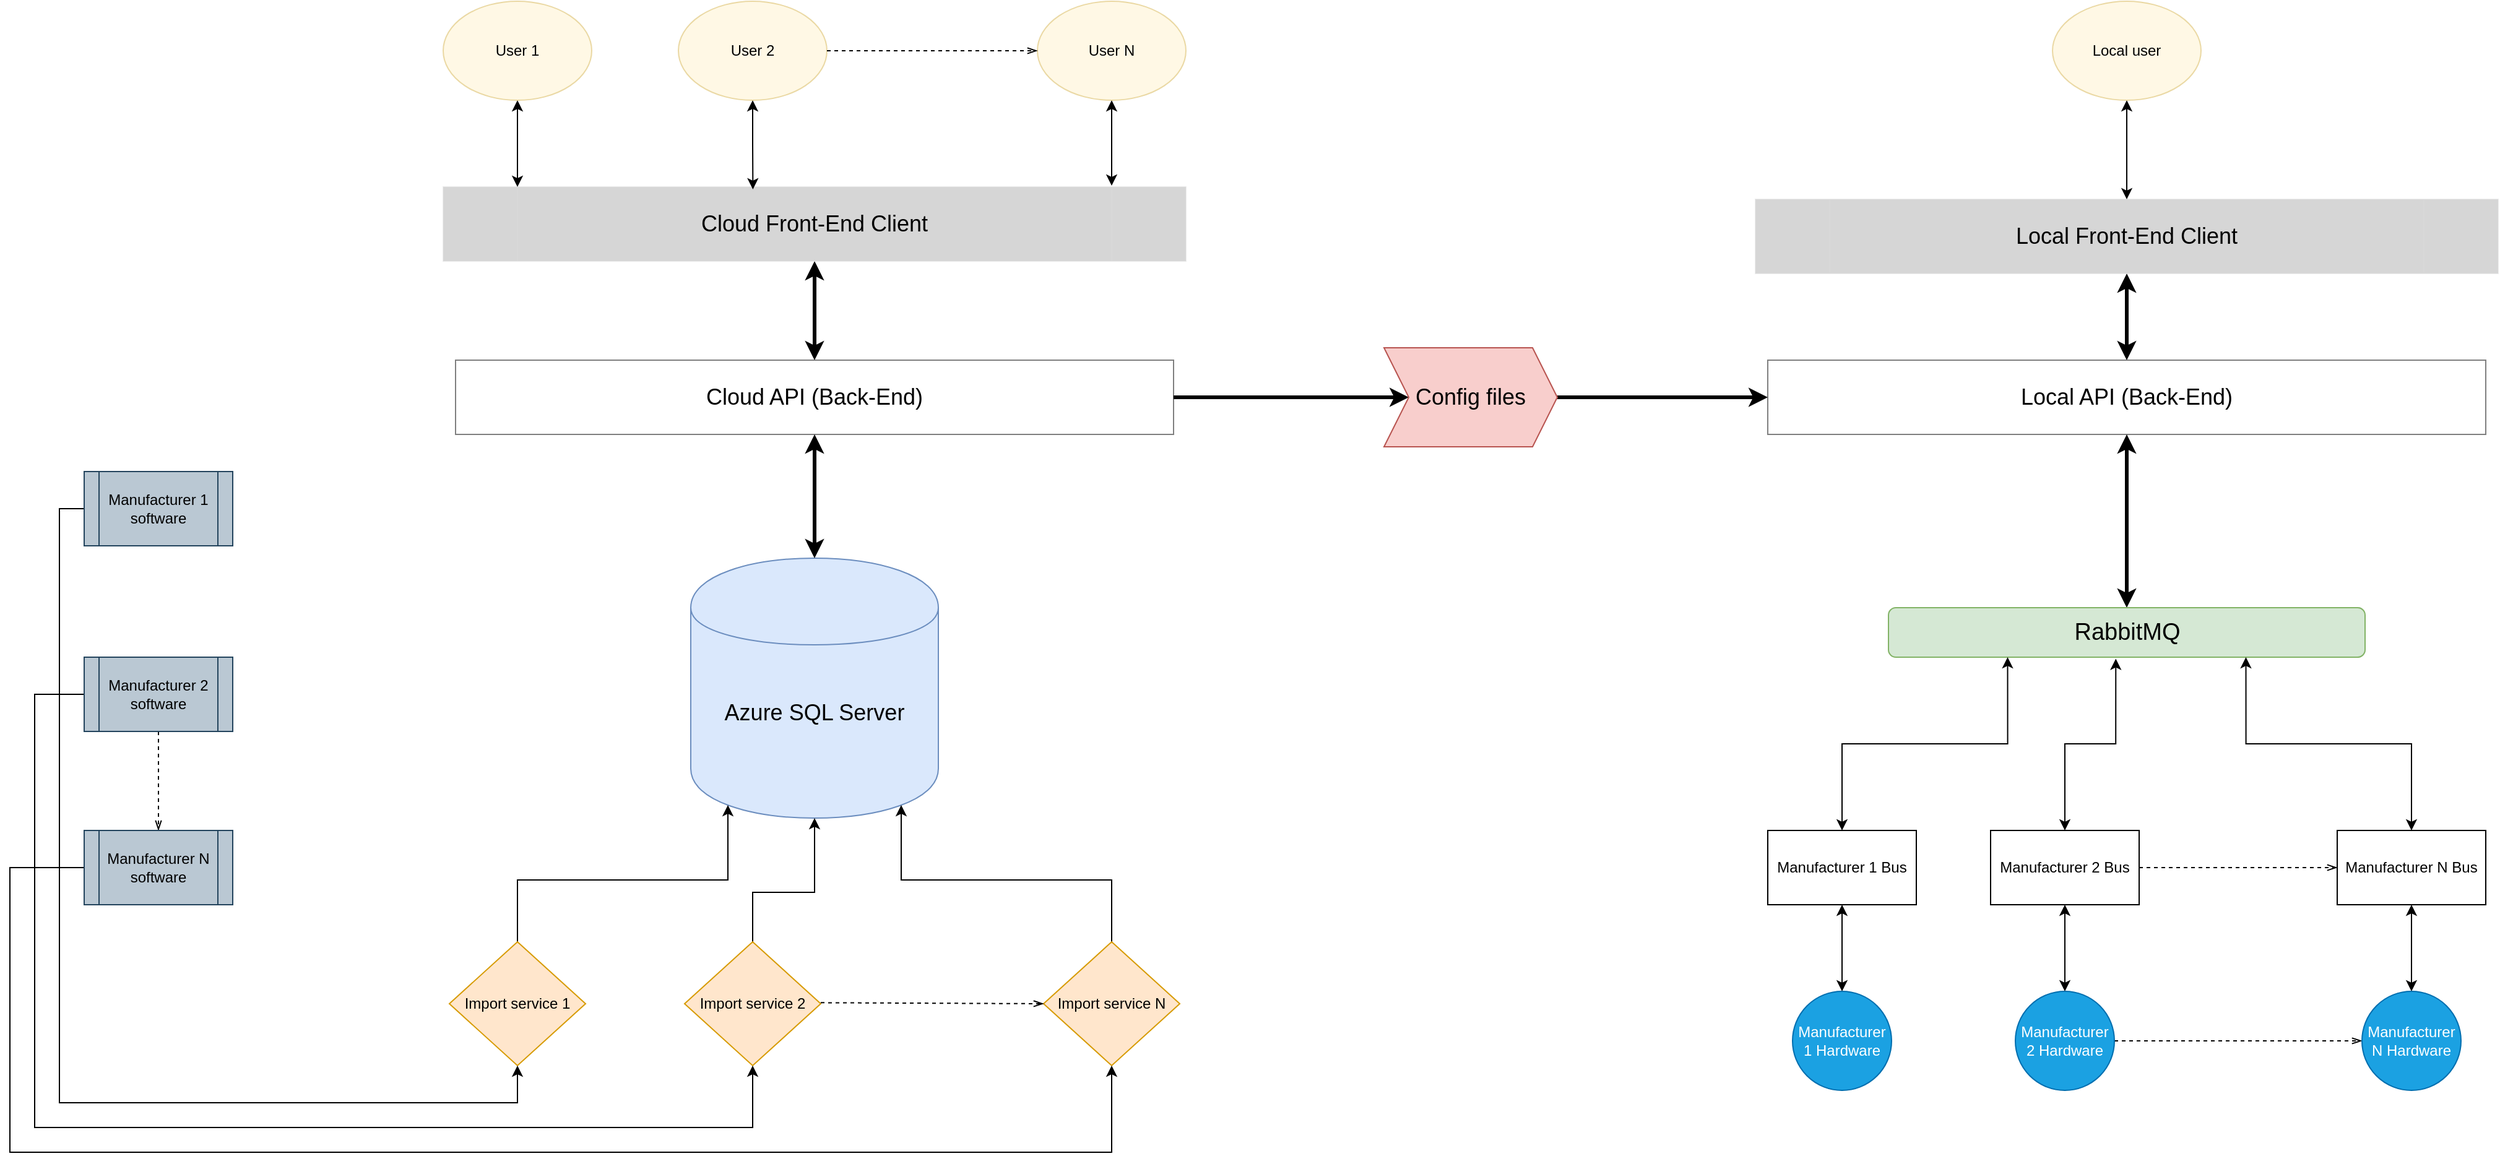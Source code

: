 <mxfile version="14.8.0" type="github">
  <diagram id="-lKARfpVro_7coi3Wnwx" name="Page-1">
    <mxGraphModel dx="2620" dy="1570" grid="1" gridSize="10" guides="1" tooltips="1" connect="1" arrows="1" fold="1" page="1" pageScale="1" pageWidth="1200" pageHeight="240" math="0" shadow="0">
      <root>
        <mxCell id="0" />
        <mxCell id="1" parent="0" />
        <mxCell id="40H7sGR31eHvrxdFshzr-2" value="&lt;font style=&quot;font-size: 18px&quot;&gt;Azure SQL Server&lt;/font&gt;" style="shape=cylinder;whiteSpace=wrap;html=1;boundedLbl=1;backgroundOutline=1;fillColor=#dae8fc;strokeColor=#6c8ebf;" parent="1" vertex="1">
          <mxGeometry x="740" y="570" width="200" height="210" as="geometry" />
        </mxCell>
        <mxCell id="jC-YoL1eWnfrU78V1_zM-2" style="edgeStyle=orthogonalEdgeStyle;rounded=0;orthogonalLoop=1;jettySize=auto;html=1;startArrow=classic;startFill=1;strokeWidth=3;" edge="1" parent="1" source="40H7sGR31eHvrxdFshzr-10" target="40H7sGR31eHvrxdFshzr-2">
          <mxGeometry relative="1" as="geometry" />
        </mxCell>
        <mxCell id="jC-YoL1eWnfrU78V1_zM-19" style="edgeStyle=orthogonalEdgeStyle;rounded=0;orthogonalLoop=1;jettySize=auto;html=1;startArrow=none;startFill=0;endArrow=classic;endFill=1;strokeWidth=3;" edge="1" parent="1" source="40H7sGR31eHvrxdFshzr-10" target="jC-YoL1eWnfrU78V1_zM-18">
          <mxGeometry relative="1" as="geometry" />
        </mxCell>
        <mxCell id="40H7sGR31eHvrxdFshzr-10" value="Cloud API (Back-End)" style="rounded=0;whiteSpace=wrap;html=1;opacity=50;fontSize=18;" parent="1" vertex="1">
          <mxGeometry x="550" y="410" width="580" height="60" as="geometry" />
        </mxCell>
        <mxCell id="jC-YoL1eWnfrU78V1_zM-1" style="edgeStyle=orthogonalEdgeStyle;rounded=0;orthogonalLoop=1;jettySize=auto;html=1;strokeWidth=3;startArrow=classic;startFill=1;" edge="1" parent="1" source="40H7sGR31eHvrxdFshzr-35" target="40H7sGR31eHvrxdFshzr-10">
          <mxGeometry relative="1" as="geometry" />
        </mxCell>
        <mxCell id="40H7sGR31eHvrxdFshzr-35" value="&lt;font style=&quot;font-size: 18px&quot;&gt;Cloud Front-End Client&lt;/font&gt;" style="shape=process;whiteSpace=wrap;html=1;backgroundOutline=1;strokeColor=#DBDBDB;fillColor=#ADADAD;fontSize=12;opacity=50;" parent="1" vertex="1">
          <mxGeometry x="540" y="270" width="600" height="60" as="geometry" />
        </mxCell>
        <mxCell id="40H7sGR31eHvrxdFshzr-40" style="edgeStyle=orthogonalEdgeStyle;rounded=0;orthogonalLoop=1;jettySize=auto;html=1;entryX=0.1;entryY=0;entryDx=0;entryDy=0;entryPerimeter=0;startArrow=classic;startFill=1;fontSize=12;" parent="1" source="40H7sGR31eHvrxdFshzr-36" target="40H7sGR31eHvrxdFshzr-35" edge="1">
          <mxGeometry relative="1" as="geometry" />
        </mxCell>
        <mxCell id="40H7sGR31eHvrxdFshzr-36" value="User 1" style="ellipse;whiteSpace=wrap;html=1;strokeColor=#d6b656;fillColor=#fff2cc;fontSize=12;opacity=50;" parent="1" vertex="1">
          <mxGeometry x="540" y="120" width="120" height="80" as="geometry" />
        </mxCell>
        <mxCell id="40H7sGR31eHvrxdFshzr-41" style="edgeStyle=orthogonalEdgeStyle;rounded=0;orthogonalLoop=1;jettySize=auto;html=1;entryX=0.417;entryY=0.033;entryDx=0;entryDy=0;entryPerimeter=0;startArrow=classic;startFill=1;fontSize=12;" parent="1" source="40H7sGR31eHvrxdFshzr-37" target="40H7sGR31eHvrxdFshzr-35" edge="1">
          <mxGeometry relative="1" as="geometry" />
        </mxCell>
        <mxCell id="40H7sGR31eHvrxdFshzr-37" value="User 2" style="ellipse;whiteSpace=wrap;html=1;strokeColor=#d6b656;fillColor=#fff2cc;fontSize=12;opacity=50;" parent="1" vertex="1">
          <mxGeometry x="730" y="120" width="120" height="80" as="geometry" />
        </mxCell>
        <mxCell id="40H7sGR31eHvrxdFshzr-44" style="edgeStyle=orthogonalEdgeStyle;rounded=0;orthogonalLoop=1;jettySize=auto;html=1;entryX=0.9;entryY=-0.017;entryDx=0;entryDy=0;entryPerimeter=0;startArrow=classic;startFill=1;fontSize=12;" parent="1" source="40H7sGR31eHvrxdFshzr-38" target="40H7sGR31eHvrxdFshzr-35" edge="1">
          <mxGeometry relative="1" as="geometry" />
        </mxCell>
        <mxCell id="40H7sGR31eHvrxdFshzr-38" value="User N" style="ellipse;whiteSpace=wrap;html=1;strokeColor=#d6b656;fillColor=#fff2cc;fontSize=12;opacity=50;" parent="1" vertex="1">
          <mxGeometry x="1020" y="120" width="120" height="80" as="geometry" />
        </mxCell>
        <mxCell id="40H7sGR31eHvrxdFshzr-46" value="" style="endArrow=openThin;dashed=1;html=1;fontSize=12;entryX=0;entryY=0.5;entryDx=0;entryDy=0;exitX=1;exitY=0.5;exitDx=0;exitDy=0;endFill=0;" parent="1" source="40H7sGR31eHvrxdFshzr-37" target="40H7sGR31eHvrxdFshzr-38" edge="1">
          <mxGeometry width="50" height="50" relative="1" as="geometry">
            <mxPoint x="760" y="290" as="sourcePoint" />
            <mxPoint x="810" y="240" as="targetPoint" />
          </mxGeometry>
        </mxCell>
        <mxCell id="jC-YoL1eWnfrU78V1_zM-8" style="edgeStyle=orthogonalEdgeStyle;rounded=0;orthogonalLoop=1;jettySize=auto;html=1;exitX=0.5;exitY=0;exitDx=0;exitDy=0;entryX=0.15;entryY=0.95;entryDx=0;entryDy=0;entryPerimeter=0;startArrow=none;startFill=0;strokeWidth=1;" edge="1" parent="1" source="jC-YoL1eWnfrU78V1_zM-3" target="40H7sGR31eHvrxdFshzr-2">
          <mxGeometry relative="1" as="geometry" />
        </mxCell>
        <mxCell id="jC-YoL1eWnfrU78V1_zM-3" value="Import service 1" style="rhombus;whiteSpace=wrap;html=1;fillColor=#ffe6cc;strokeColor=#d79b00;" vertex="1" parent="1">
          <mxGeometry x="545" y="880" width="110" height="100" as="geometry" />
        </mxCell>
        <mxCell id="jC-YoL1eWnfrU78V1_zM-7" style="edgeStyle=orthogonalEdgeStyle;rounded=0;orthogonalLoop=1;jettySize=auto;html=1;exitX=0.5;exitY=0;exitDx=0;exitDy=0;entryX=0.5;entryY=1;entryDx=0;entryDy=0;startArrow=none;startFill=0;strokeWidth=1;" edge="1" parent="1" source="jC-YoL1eWnfrU78V1_zM-4" target="40H7sGR31eHvrxdFshzr-2">
          <mxGeometry relative="1" as="geometry">
            <Array as="points">
              <mxPoint x="790" y="840" />
              <mxPoint x="840" y="840" />
            </Array>
          </mxGeometry>
        </mxCell>
        <mxCell id="jC-YoL1eWnfrU78V1_zM-4" value="Import service 2" style="rhombus;whiteSpace=wrap;html=1;fillColor=#ffe6cc;strokeColor=#d79b00;" vertex="1" parent="1">
          <mxGeometry x="735" y="880" width="110" height="100" as="geometry" />
        </mxCell>
        <mxCell id="jC-YoL1eWnfrU78V1_zM-9" style="edgeStyle=orthogonalEdgeStyle;rounded=0;orthogonalLoop=1;jettySize=auto;html=1;entryX=0.85;entryY=0.95;entryDx=0;entryDy=0;entryPerimeter=0;startArrow=none;startFill=0;strokeWidth=1;exitX=0.5;exitY=0;exitDx=0;exitDy=0;" edge="1" parent="1" source="jC-YoL1eWnfrU78V1_zM-5" target="40H7sGR31eHvrxdFshzr-2">
          <mxGeometry relative="1" as="geometry" />
        </mxCell>
        <mxCell id="jC-YoL1eWnfrU78V1_zM-5" value="Import service N" style="rhombus;whiteSpace=wrap;html=1;fillColor=#ffe6cc;strokeColor=#d79b00;" vertex="1" parent="1">
          <mxGeometry x="1025" y="880" width="110" height="100" as="geometry" />
        </mxCell>
        <mxCell id="jC-YoL1eWnfrU78V1_zM-10" value="" style="endArrow=openThin;dashed=1;html=1;fontSize=12;entryX=0;entryY=0.5;entryDx=0;entryDy=0;exitX=1;exitY=0.5;exitDx=0;exitDy=0;endFill=0;" edge="1" parent="1" target="jC-YoL1eWnfrU78V1_zM-5">
          <mxGeometry width="50" height="50" relative="1" as="geometry">
            <mxPoint x="845" y="929.17" as="sourcePoint" />
            <mxPoint x="1015" y="929.17" as="targetPoint" />
          </mxGeometry>
        </mxCell>
        <mxCell id="jC-YoL1eWnfrU78V1_zM-15" style="edgeStyle=orthogonalEdgeStyle;rounded=0;orthogonalLoop=1;jettySize=auto;html=1;entryX=0.5;entryY=1;entryDx=0;entryDy=0;startArrow=none;startFill=0;endArrow=classic;endFill=1;strokeWidth=1;" edge="1" parent="1" source="jC-YoL1eWnfrU78V1_zM-11" target="jC-YoL1eWnfrU78V1_zM-3">
          <mxGeometry relative="1" as="geometry">
            <Array as="points">
              <mxPoint x="230" y="530" />
              <mxPoint x="230" y="1010" />
              <mxPoint x="600" y="1010" />
            </Array>
          </mxGeometry>
        </mxCell>
        <mxCell id="jC-YoL1eWnfrU78V1_zM-11" value="Manufacturer 1 software" style="shape=process;whiteSpace=wrap;html=1;backgroundOutline=1;fillColor=#bac8d3;strokeColor=#23445d;" vertex="1" parent="1">
          <mxGeometry x="250" y="500" width="120" height="60" as="geometry" />
        </mxCell>
        <mxCell id="jC-YoL1eWnfrU78V1_zM-14" style="edgeStyle=orthogonalEdgeStyle;rounded=0;orthogonalLoop=1;jettySize=auto;html=1;entryX=0.5;entryY=0;entryDx=0;entryDy=0;startArrow=none;startFill=0;strokeWidth=1;endArrow=openThin;endFill=0;dashed=1;" edge="1" parent="1" source="jC-YoL1eWnfrU78V1_zM-12" target="jC-YoL1eWnfrU78V1_zM-13">
          <mxGeometry relative="1" as="geometry" />
        </mxCell>
        <mxCell id="jC-YoL1eWnfrU78V1_zM-16" style="edgeStyle=orthogonalEdgeStyle;rounded=0;orthogonalLoop=1;jettySize=auto;html=1;entryX=0.5;entryY=1;entryDx=0;entryDy=0;startArrow=none;startFill=0;endArrow=classic;endFill=1;strokeWidth=1;" edge="1" parent="1" source="jC-YoL1eWnfrU78V1_zM-12" target="jC-YoL1eWnfrU78V1_zM-4">
          <mxGeometry relative="1" as="geometry">
            <Array as="points">
              <mxPoint x="210" y="680" />
              <mxPoint x="210" y="1030" />
              <mxPoint x="790" y="1030" />
            </Array>
          </mxGeometry>
        </mxCell>
        <mxCell id="jC-YoL1eWnfrU78V1_zM-12" value="Manufacturer 2 software" style="shape=process;whiteSpace=wrap;html=1;backgroundOutline=1;fillColor=#bac8d3;strokeColor=#23445d;" vertex="1" parent="1">
          <mxGeometry x="250" y="650" width="120" height="60" as="geometry" />
        </mxCell>
        <mxCell id="jC-YoL1eWnfrU78V1_zM-17" style="edgeStyle=orthogonalEdgeStyle;rounded=0;orthogonalLoop=1;jettySize=auto;html=1;entryX=0.5;entryY=1;entryDx=0;entryDy=0;startArrow=none;startFill=0;endArrow=classic;endFill=1;strokeWidth=1;" edge="1" parent="1" source="jC-YoL1eWnfrU78V1_zM-13" target="jC-YoL1eWnfrU78V1_zM-5">
          <mxGeometry relative="1" as="geometry">
            <Array as="points">
              <mxPoint x="190" y="820" />
              <mxPoint x="190" y="1050" />
              <mxPoint x="1080" y="1050" />
            </Array>
          </mxGeometry>
        </mxCell>
        <mxCell id="jC-YoL1eWnfrU78V1_zM-13" value="Manufacturer N software" style="shape=process;whiteSpace=wrap;html=1;backgroundOutline=1;fillColor=#bac8d3;strokeColor=#23445d;" vertex="1" parent="1">
          <mxGeometry x="250" y="790" width="120" height="60" as="geometry" />
        </mxCell>
        <mxCell id="jC-YoL1eWnfrU78V1_zM-22" style="edgeStyle=orthogonalEdgeStyle;rounded=0;orthogonalLoop=1;jettySize=auto;html=1;entryX=0;entryY=0.5;entryDx=0;entryDy=0;startArrow=none;startFill=0;endArrow=classic;endFill=1;strokeWidth=3;" edge="1" parent="1" source="jC-YoL1eWnfrU78V1_zM-18" target="jC-YoL1eWnfrU78V1_zM-20">
          <mxGeometry relative="1" as="geometry" />
        </mxCell>
        <mxCell id="jC-YoL1eWnfrU78V1_zM-18" value="&lt;font style=&quot;font-size: 18px&quot;&gt;Config files&lt;/font&gt;" style="shape=step;perimeter=stepPerimeter;whiteSpace=wrap;html=1;fixedSize=1;fillColor=#f8cecc;strokeColor=#b85450;" vertex="1" parent="1">
          <mxGeometry x="1300" y="400" width="140" height="80" as="geometry" />
        </mxCell>
        <mxCell id="jC-YoL1eWnfrU78V1_zM-27" style="edgeStyle=orthogonalEdgeStyle;rounded=0;orthogonalLoop=1;jettySize=auto;html=1;exitX=0.5;exitY=1;exitDx=0;exitDy=0;startArrow=classic;startFill=1;endArrow=classic;endFill=1;strokeWidth=3;" edge="1" parent="1" source="jC-YoL1eWnfrU78V1_zM-20" target="jC-YoL1eWnfrU78V1_zM-26">
          <mxGeometry relative="1" as="geometry" />
        </mxCell>
        <mxCell id="jC-YoL1eWnfrU78V1_zM-20" value="Local API (Back-End)" style="rounded=0;whiteSpace=wrap;html=1;opacity=50;fontSize=18;" vertex="1" parent="1">
          <mxGeometry x="1610" y="410" width="580" height="60" as="geometry" />
        </mxCell>
        <mxCell id="jC-YoL1eWnfrU78V1_zM-23" style="edgeStyle=orthogonalEdgeStyle;rounded=0;orthogonalLoop=1;jettySize=auto;html=1;exitX=0.5;exitY=1;exitDx=0;exitDy=0;startArrow=classic;startFill=1;endArrow=classic;endFill=1;strokeWidth=3;" edge="1" parent="1" source="jC-YoL1eWnfrU78V1_zM-21" target="jC-YoL1eWnfrU78V1_zM-20">
          <mxGeometry relative="1" as="geometry" />
        </mxCell>
        <mxCell id="jC-YoL1eWnfrU78V1_zM-21" value="&lt;font style=&quot;font-size: 18px&quot;&gt;Local Front-End Client&lt;/font&gt;" style="shape=process;whiteSpace=wrap;html=1;backgroundOutline=1;strokeColor=#DBDBDB;fillColor=#ADADAD;fontSize=12;opacity=50;" vertex="1" parent="1">
          <mxGeometry x="1600" y="280" width="600" height="60" as="geometry" />
        </mxCell>
        <mxCell id="jC-YoL1eWnfrU78V1_zM-25" style="edgeStyle=orthogonalEdgeStyle;rounded=0;orthogonalLoop=1;jettySize=auto;html=1;entryX=0.5;entryY=0;entryDx=0;entryDy=0;startArrow=classic;startFill=1;endArrow=classic;endFill=1;strokeWidth=1;" edge="1" parent="1" source="jC-YoL1eWnfrU78V1_zM-24" target="jC-YoL1eWnfrU78V1_zM-21">
          <mxGeometry relative="1" as="geometry" />
        </mxCell>
        <mxCell id="jC-YoL1eWnfrU78V1_zM-24" value="Local user" style="ellipse;whiteSpace=wrap;html=1;strokeColor=#d6b656;fillColor=#fff2cc;fontSize=12;opacity=50;" vertex="1" parent="1">
          <mxGeometry x="1840" y="120" width="120" height="80" as="geometry" />
        </mxCell>
        <mxCell id="jC-YoL1eWnfrU78V1_zM-26" value="&lt;font style=&quot;font-size: 19px&quot;&gt;RabbitMQ&lt;/font&gt;" style="rounded=1;whiteSpace=wrap;html=1;fillColor=#d5e8d4;strokeColor=#82b366;" vertex="1" parent="1">
          <mxGeometry x="1707.5" y="610" width="385" height="40" as="geometry" />
        </mxCell>
        <mxCell id="jC-YoL1eWnfrU78V1_zM-38" style="edgeStyle=orthogonalEdgeStyle;rounded=0;orthogonalLoop=1;jettySize=auto;html=1;entryX=0.5;entryY=0;entryDx=0;entryDy=0;startArrow=classic;startFill=1;endArrow=classic;endFill=1;strokeWidth=1;" edge="1" parent="1" source="jC-YoL1eWnfrU78V1_zM-28" target="jC-YoL1eWnfrU78V1_zM-34">
          <mxGeometry relative="1" as="geometry" />
        </mxCell>
        <mxCell id="jC-YoL1eWnfrU78V1_zM-41" style="edgeStyle=orthogonalEdgeStyle;rounded=0;orthogonalLoop=1;jettySize=auto;html=1;exitX=0.5;exitY=0;exitDx=0;exitDy=0;entryX=0.25;entryY=1;entryDx=0;entryDy=0;startArrow=classic;startFill=1;endArrow=classic;endFill=1;strokeWidth=1;" edge="1" parent="1" source="jC-YoL1eWnfrU78V1_zM-28" target="jC-YoL1eWnfrU78V1_zM-26">
          <mxGeometry relative="1" as="geometry" />
        </mxCell>
        <mxCell id="jC-YoL1eWnfrU78V1_zM-28" value="Manufacturer 1 Bus" style="rounded=0;whiteSpace=wrap;html=1;" vertex="1" parent="1">
          <mxGeometry x="1610" y="790" width="120" height="60" as="geometry" />
        </mxCell>
        <mxCell id="jC-YoL1eWnfrU78V1_zM-32" style="edgeStyle=orthogonalEdgeStyle;rounded=0;orthogonalLoop=1;jettySize=auto;html=1;startArrow=none;startFill=0;endArrow=openThin;endFill=0;strokeWidth=1;dashed=1;" edge="1" parent="1" source="jC-YoL1eWnfrU78V1_zM-30" target="jC-YoL1eWnfrU78V1_zM-31">
          <mxGeometry relative="1" as="geometry" />
        </mxCell>
        <mxCell id="jC-YoL1eWnfrU78V1_zM-39" style="edgeStyle=orthogonalEdgeStyle;rounded=0;orthogonalLoop=1;jettySize=auto;html=1;exitX=0.5;exitY=1;exitDx=0;exitDy=0;entryX=0.5;entryY=0;entryDx=0;entryDy=0;startArrow=classic;startFill=1;endArrow=classic;endFill=1;strokeWidth=1;" edge="1" parent="1" source="jC-YoL1eWnfrU78V1_zM-30" target="jC-YoL1eWnfrU78V1_zM-35">
          <mxGeometry relative="1" as="geometry" />
        </mxCell>
        <mxCell id="jC-YoL1eWnfrU78V1_zM-42" style="edgeStyle=orthogonalEdgeStyle;rounded=0;orthogonalLoop=1;jettySize=auto;html=1;exitX=0.5;exitY=0;exitDx=0;exitDy=0;entryX=0.477;entryY=1.032;entryDx=0;entryDy=0;entryPerimeter=0;startArrow=classic;startFill=1;endArrow=classic;endFill=1;strokeWidth=1;" edge="1" parent="1" source="jC-YoL1eWnfrU78V1_zM-30" target="jC-YoL1eWnfrU78V1_zM-26">
          <mxGeometry relative="1" as="geometry" />
        </mxCell>
        <mxCell id="jC-YoL1eWnfrU78V1_zM-30" value="Manufacturer 2 Bus" style="rounded=0;whiteSpace=wrap;html=1;" vertex="1" parent="1">
          <mxGeometry x="1790" y="790" width="120" height="60" as="geometry" />
        </mxCell>
        <mxCell id="jC-YoL1eWnfrU78V1_zM-40" style="edgeStyle=orthogonalEdgeStyle;rounded=0;orthogonalLoop=1;jettySize=auto;html=1;exitX=0.5;exitY=1;exitDx=0;exitDy=0;entryX=0.5;entryY=0;entryDx=0;entryDy=0;startArrow=classic;startFill=1;endArrow=classic;endFill=1;strokeWidth=1;" edge="1" parent="1" source="jC-YoL1eWnfrU78V1_zM-31" target="jC-YoL1eWnfrU78V1_zM-36">
          <mxGeometry relative="1" as="geometry" />
        </mxCell>
        <mxCell id="jC-YoL1eWnfrU78V1_zM-43" style="edgeStyle=orthogonalEdgeStyle;rounded=0;orthogonalLoop=1;jettySize=auto;html=1;exitX=0.5;exitY=0;exitDx=0;exitDy=0;entryX=0.75;entryY=1;entryDx=0;entryDy=0;startArrow=classic;startFill=1;endArrow=classic;endFill=1;strokeWidth=1;" edge="1" parent="1" source="jC-YoL1eWnfrU78V1_zM-31" target="jC-YoL1eWnfrU78V1_zM-26">
          <mxGeometry relative="1" as="geometry" />
        </mxCell>
        <mxCell id="jC-YoL1eWnfrU78V1_zM-31" value="Manufacturer N Bus" style="rounded=0;whiteSpace=wrap;html=1;" vertex="1" parent="1">
          <mxGeometry x="2070" y="790" width="120" height="60" as="geometry" />
        </mxCell>
        <mxCell id="jC-YoL1eWnfrU78V1_zM-34" value="Manufacturer 1 Hardware" style="ellipse;whiteSpace=wrap;html=1;aspect=fixed;fillColor=#1ba1e2;strokeColor=#006EAF;fontColor=#ffffff;" vertex="1" parent="1">
          <mxGeometry x="1630" y="920" width="80" height="80" as="geometry" />
        </mxCell>
        <mxCell id="jC-YoL1eWnfrU78V1_zM-37" style="edgeStyle=orthogonalEdgeStyle;rounded=0;orthogonalLoop=1;jettySize=auto;html=1;exitX=1;exitY=0.5;exitDx=0;exitDy=0;dashed=1;startArrow=none;startFill=0;endArrow=openThin;endFill=0;strokeWidth=1;" edge="1" parent="1" source="jC-YoL1eWnfrU78V1_zM-35" target="jC-YoL1eWnfrU78V1_zM-36">
          <mxGeometry relative="1" as="geometry" />
        </mxCell>
        <mxCell id="jC-YoL1eWnfrU78V1_zM-35" value="Manufacturer 2 Hardware" style="ellipse;whiteSpace=wrap;html=1;aspect=fixed;fillColor=#1ba1e2;strokeColor=#006EAF;fontColor=#ffffff;" vertex="1" parent="1">
          <mxGeometry x="1810" y="920" width="80" height="80" as="geometry" />
        </mxCell>
        <mxCell id="jC-YoL1eWnfrU78V1_zM-36" value="Manufacturer N Hardware" style="ellipse;whiteSpace=wrap;html=1;aspect=fixed;fillColor=#1ba1e2;strokeColor=#006EAF;fontColor=#ffffff;" vertex="1" parent="1">
          <mxGeometry x="2090" y="920" width="80" height="80" as="geometry" />
        </mxCell>
      </root>
    </mxGraphModel>
  </diagram>
</mxfile>
